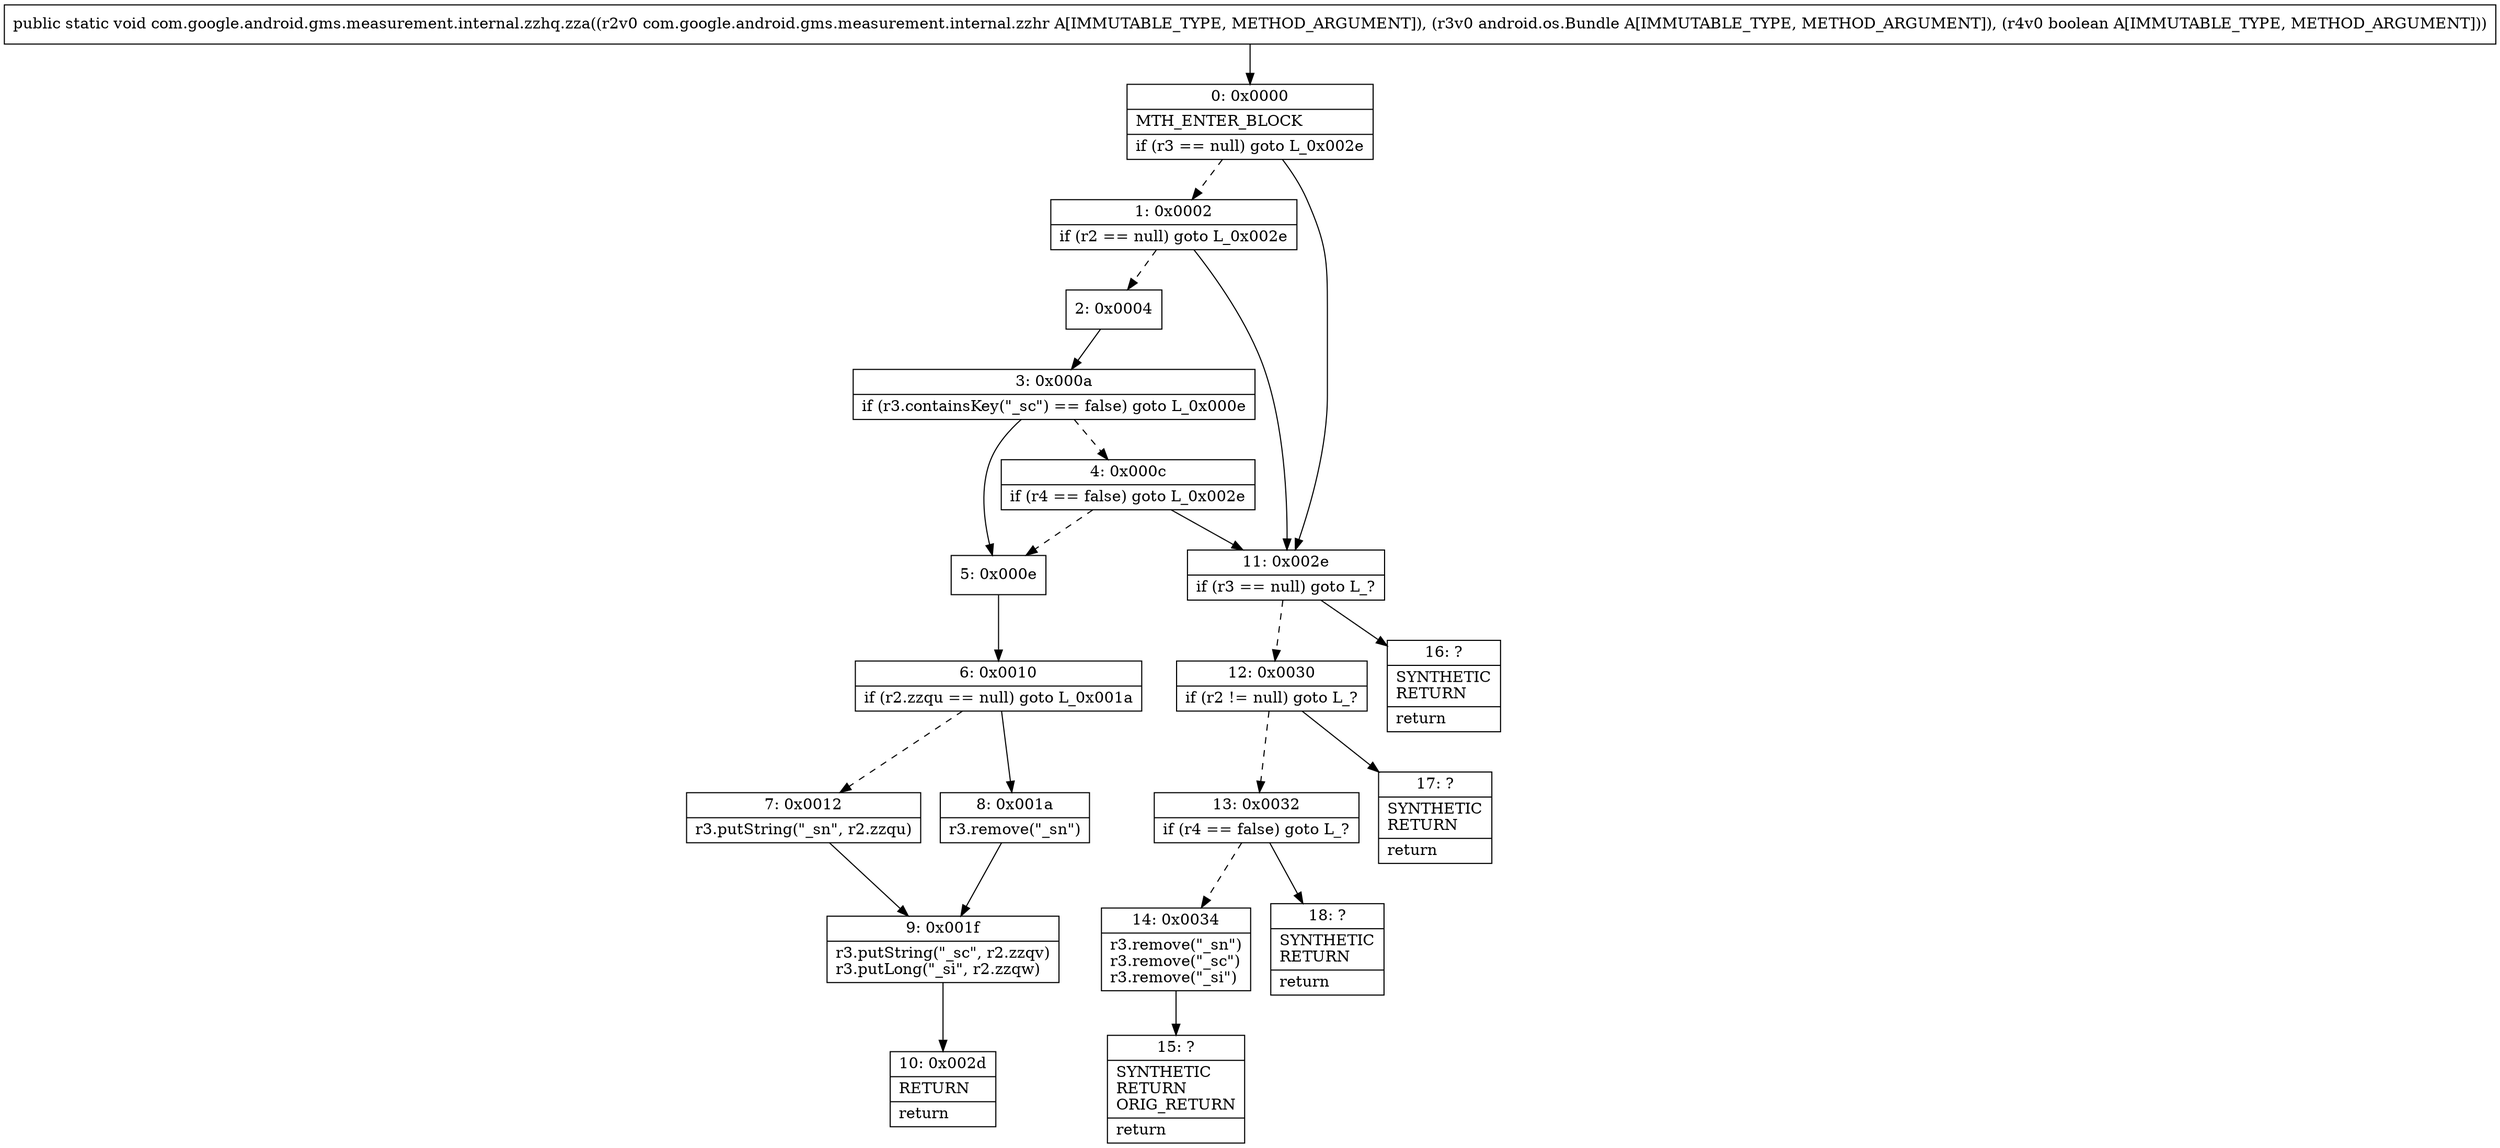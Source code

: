 digraph "CFG forcom.google.android.gms.measurement.internal.zzhq.zza(Lcom\/google\/android\/gms\/measurement\/internal\/zzhr;Landroid\/os\/Bundle;Z)V" {
Node_0 [shape=record,label="{0\:\ 0x0000|MTH_ENTER_BLOCK\l|if (r3 == null) goto L_0x002e\l}"];
Node_1 [shape=record,label="{1\:\ 0x0002|if (r2 == null) goto L_0x002e\l}"];
Node_2 [shape=record,label="{2\:\ 0x0004}"];
Node_3 [shape=record,label="{3\:\ 0x000a|if (r3.containsKey(\"_sc\") == false) goto L_0x000e\l}"];
Node_4 [shape=record,label="{4\:\ 0x000c|if (r4 == false) goto L_0x002e\l}"];
Node_5 [shape=record,label="{5\:\ 0x000e}"];
Node_6 [shape=record,label="{6\:\ 0x0010|if (r2.zzqu == null) goto L_0x001a\l}"];
Node_7 [shape=record,label="{7\:\ 0x0012|r3.putString(\"_sn\", r2.zzqu)\l}"];
Node_8 [shape=record,label="{8\:\ 0x001a|r3.remove(\"_sn\")\l}"];
Node_9 [shape=record,label="{9\:\ 0x001f|r3.putString(\"_sc\", r2.zzqv)\lr3.putLong(\"_si\", r2.zzqw)\l}"];
Node_10 [shape=record,label="{10\:\ 0x002d|RETURN\l|return\l}"];
Node_11 [shape=record,label="{11\:\ 0x002e|if (r3 == null) goto L_?\l}"];
Node_12 [shape=record,label="{12\:\ 0x0030|if (r2 != null) goto L_?\l}"];
Node_13 [shape=record,label="{13\:\ 0x0032|if (r4 == false) goto L_?\l}"];
Node_14 [shape=record,label="{14\:\ 0x0034|r3.remove(\"_sn\")\lr3.remove(\"_sc\")\lr3.remove(\"_si\")\l}"];
Node_15 [shape=record,label="{15\:\ ?|SYNTHETIC\lRETURN\lORIG_RETURN\l|return\l}"];
Node_16 [shape=record,label="{16\:\ ?|SYNTHETIC\lRETURN\l|return\l}"];
Node_17 [shape=record,label="{17\:\ ?|SYNTHETIC\lRETURN\l|return\l}"];
Node_18 [shape=record,label="{18\:\ ?|SYNTHETIC\lRETURN\l|return\l}"];
MethodNode[shape=record,label="{public static void com.google.android.gms.measurement.internal.zzhq.zza((r2v0 com.google.android.gms.measurement.internal.zzhr A[IMMUTABLE_TYPE, METHOD_ARGUMENT]), (r3v0 android.os.Bundle A[IMMUTABLE_TYPE, METHOD_ARGUMENT]), (r4v0 boolean A[IMMUTABLE_TYPE, METHOD_ARGUMENT])) }"];
MethodNode -> Node_0;
Node_0 -> Node_1[style=dashed];
Node_0 -> Node_11;
Node_1 -> Node_2[style=dashed];
Node_1 -> Node_11;
Node_2 -> Node_3;
Node_3 -> Node_4[style=dashed];
Node_3 -> Node_5;
Node_4 -> Node_5[style=dashed];
Node_4 -> Node_11;
Node_5 -> Node_6;
Node_6 -> Node_7[style=dashed];
Node_6 -> Node_8;
Node_7 -> Node_9;
Node_8 -> Node_9;
Node_9 -> Node_10;
Node_11 -> Node_12[style=dashed];
Node_11 -> Node_16;
Node_12 -> Node_13[style=dashed];
Node_12 -> Node_17;
Node_13 -> Node_14[style=dashed];
Node_13 -> Node_18;
Node_14 -> Node_15;
}

